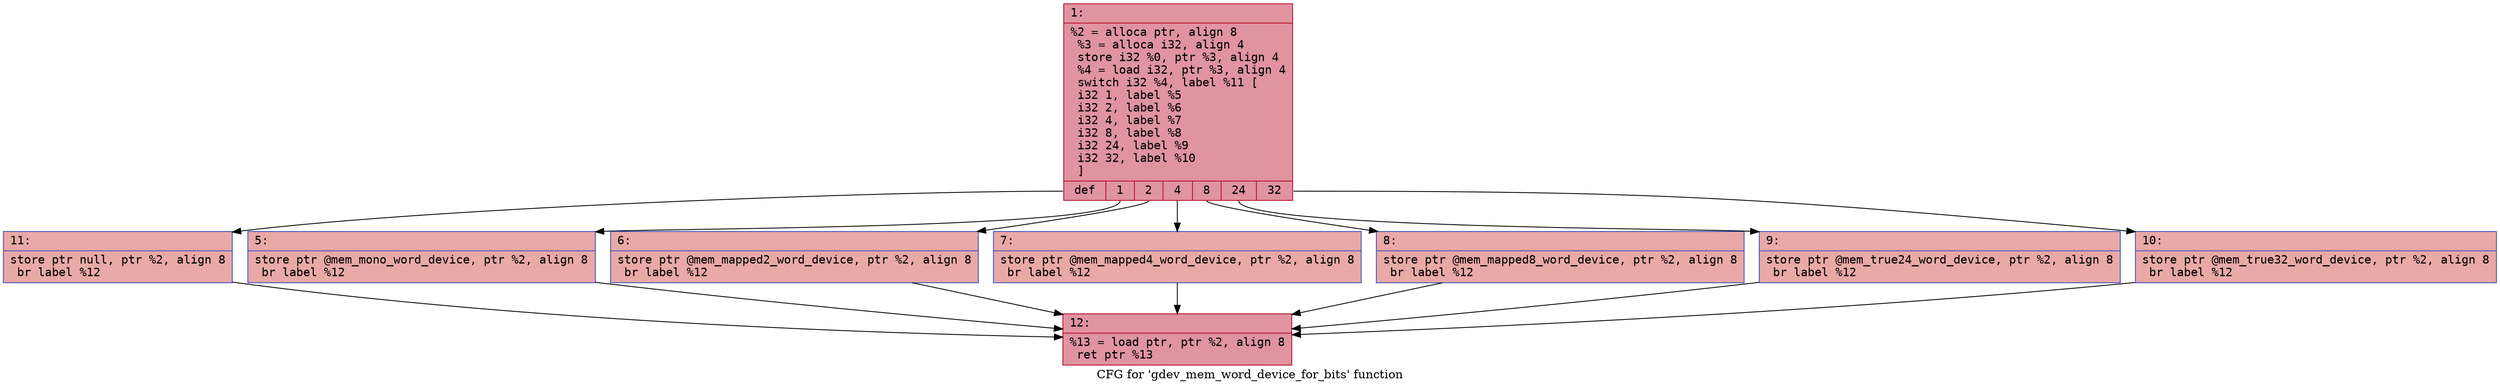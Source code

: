 digraph "CFG for 'gdev_mem_word_device_for_bits' function" {
	label="CFG for 'gdev_mem_word_device_for_bits' function";

	Node0x6000008b6ad0 [shape=record,color="#b70d28ff", style=filled, fillcolor="#b70d2870" fontname="Courier",label="{1:\l|  %2 = alloca ptr, align 8\l  %3 = alloca i32, align 4\l  store i32 %0, ptr %3, align 4\l  %4 = load i32, ptr %3, align 4\l  switch i32 %4, label %11 [\l    i32 1, label %5\l    i32 2, label %6\l    i32 4, label %7\l    i32 8, label %8\l    i32 24, label %9\l    i32 32, label %10\l  ]\l|{<s0>def|<s1>1|<s2>2|<s3>4|<s4>8|<s5>24|<s6>32}}"];
	Node0x6000008b6ad0:s0 -> Node0x6000008b6d00[tooltip="1 -> 11\nProbability 14.29%" ];
	Node0x6000008b6ad0:s1 -> Node0x6000008b6b20[tooltip="1 -> 5\nProbability 14.29%" ];
	Node0x6000008b6ad0:s2 -> Node0x6000008b6b70[tooltip="1 -> 6\nProbability 14.29%" ];
	Node0x6000008b6ad0:s3 -> Node0x6000008b6bc0[tooltip="1 -> 7\nProbability 14.29%" ];
	Node0x6000008b6ad0:s4 -> Node0x6000008b6c10[tooltip="1 -> 8\nProbability 14.29%" ];
	Node0x6000008b6ad0:s5 -> Node0x6000008b6c60[tooltip="1 -> 9\nProbability 14.29%" ];
	Node0x6000008b6ad0:s6 -> Node0x6000008b6cb0[tooltip="1 -> 10\nProbability 14.29%" ];
	Node0x6000008b6b20 [shape=record,color="#3d50c3ff", style=filled, fillcolor="#ca3b3770" fontname="Courier",label="{5:\l|  store ptr @mem_mono_word_device, ptr %2, align 8\l  br label %12\l}"];
	Node0x6000008b6b20 -> Node0x6000008b6d50[tooltip="5 -> 12\nProbability 100.00%" ];
	Node0x6000008b6b70 [shape=record,color="#3d50c3ff", style=filled, fillcolor="#ca3b3770" fontname="Courier",label="{6:\l|  store ptr @mem_mapped2_word_device, ptr %2, align 8\l  br label %12\l}"];
	Node0x6000008b6b70 -> Node0x6000008b6d50[tooltip="6 -> 12\nProbability 100.00%" ];
	Node0x6000008b6bc0 [shape=record,color="#3d50c3ff", style=filled, fillcolor="#ca3b3770" fontname="Courier",label="{7:\l|  store ptr @mem_mapped4_word_device, ptr %2, align 8\l  br label %12\l}"];
	Node0x6000008b6bc0 -> Node0x6000008b6d50[tooltip="7 -> 12\nProbability 100.00%" ];
	Node0x6000008b6c10 [shape=record,color="#3d50c3ff", style=filled, fillcolor="#ca3b3770" fontname="Courier",label="{8:\l|  store ptr @mem_mapped8_word_device, ptr %2, align 8\l  br label %12\l}"];
	Node0x6000008b6c10 -> Node0x6000008b6d50[tooltip="8 -> 12\nProbability 100.00%" ];
	Node0x6000008b6c60 [shape=record,color="#3d50c3ff", style=filled, fillcolor="#ca3b3770" fontname="Courier",label="{9:\l|  store ptr @mem_true24_word_device, ptr %2, align 8\l  br label %12\l}"];
	Node0x6000008b6c60 -> Node0x6000008b6d50[tooltip="9 -> 12\nProbability 100.00%" ];
	Node0x6000008b6cb0 [shape=record,color="#3d50c3ff", style=filled, fillcolor="#ca3b3770" fontname="Courier",label="{10:\l|  store ptr @mem_true32_word_device, ptr %2, align 8\l  br label %12\l}"];
	Node0x6000008b6cb0 -> Node0x6000008b6d50[tooltip="10 -> 12\nProbability 100.00%" ];
	Node0x6000008b6d00 [shape=record,color="#3d50c3ff", style=filled, fillcolor="#ca3b3770" fontname="Courier",label="{11:\l|  store ptr null, ptr %2, align 8\l  br label %12\l}"];
	Node0x6000008b6d00 -> Node0x6000008b6d50[tooltip="11 -> 12\nProbability 100.00%" ];
	Node0x6000008b6d50 [shape=record,color="#b70d28ff", style=filled, fillcolor="#b70d2870" fontname="Courier",label="{12:\l|  %13 = load ptr, ptr %2, align 8\l  ret ptr %13\l}"];
}
